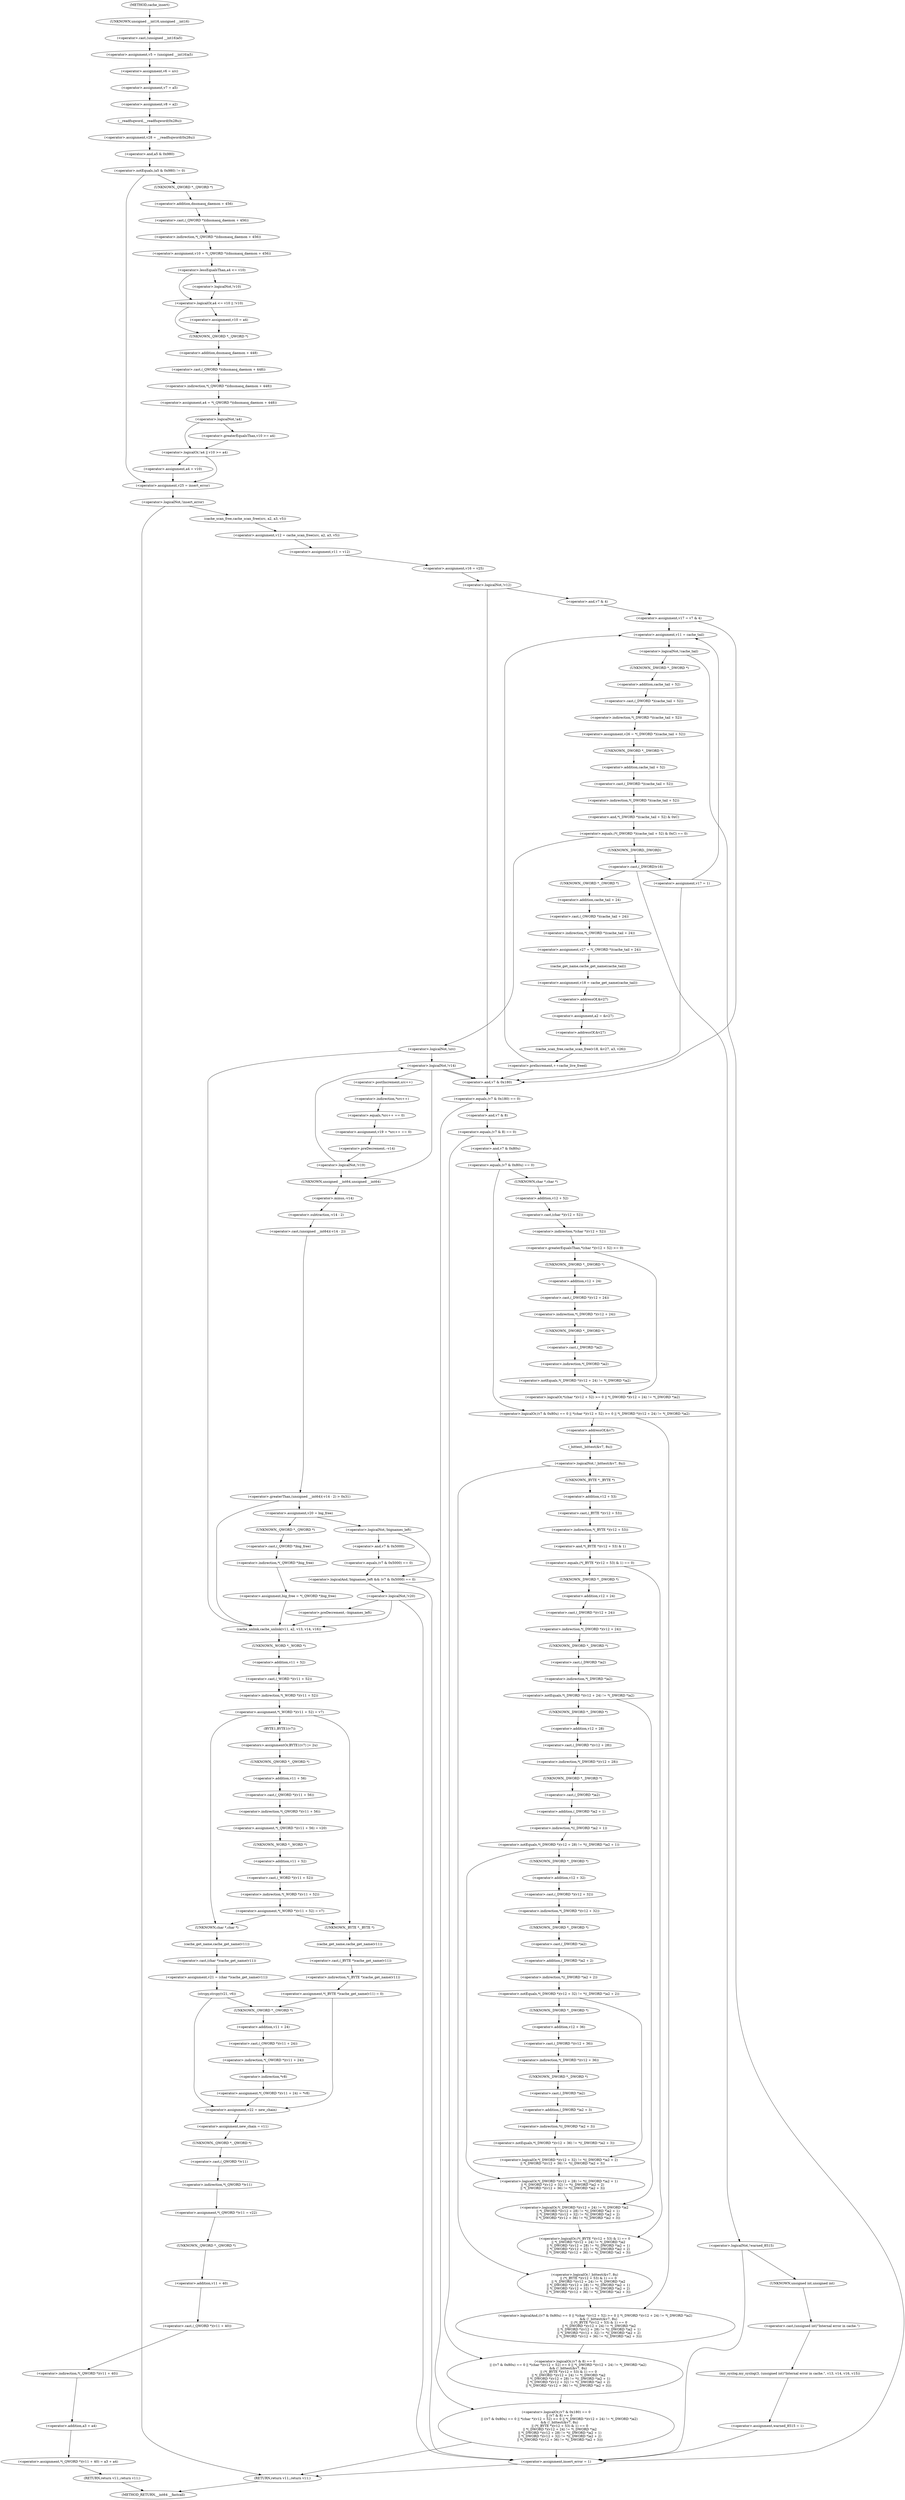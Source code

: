 digraph cache_insert {  
"1000150" [label = "(<operator>.assignment,v5 = (unsigned __int16)a5)" ]
"1000152" [label = "(<operator>.cast,(unsigned __int16)a5)" ]
"1000153" [label = "(UNKNOWN,unsigned __int16,unsigned __int16)" ]
"1000155" [label = "(<operator>.assignment,v6 = src)" ]
"1000158" [label = "(<operator>.assignment,v7 = a5)" ]
"1000161" [label = "(<operator>.assignment,v8 = a2)" ]
"1000164" [label = "(<operator>.assignment,v28 = __readfsqword(0x28u))" ]
"1000166" [label = "(__readfsqword,__readfsqword(0x28u))" ]
"1000169" [label = "(<operator>.notEquals,(a5 & 0x980) != 0)" ]
"1000170" [label = "(<operator>.and,a5 & 0x980)" ]
"1000175" [label = "(<operator>.assignment,v10 = *(_QWORD *)(dnsmasq_daemon + 456))" ]
"1000177" [label = "(<operator>.indirection,*(_QWORD *)(dnsmasq_daemon + 456))" ]
"1000178" [label = "(<operator>.cast,(_QWORD *)(dnsmasq_daemon + 456))" ]
"1000179" [label = "(UNKNOWN,_QWORD *,_QWORD *)" ]
"1000180" [label = "(<operator>.addition,dnsmasq_daemon + 456)" ]
"1000184" [label = "(<operator>.logicalOr,a4 <= v10 || !v10)" ]
"1000185" [label = "(<operator>.lessEqualsThan,a4 <= v10)" ]
"1000188" [label = "(<operator>.logicalNot,!v10)" ]
"1000190" [label = "(<operator>.assignment,v10 = a4)" ]
"1000193" [label = "(<operator>.assignment,a4 = *(_QWORD *)(dnsmasq_daemon + 448))" ]
"1000195" [label = "(<operator>.indirection,*(_QWORD *)(dnsmasq_daemon + 448))" ]
"1000196" [label = "(<operator>.cast,(_QWORD *)(dnsmasq_daemon + 448))" ]
"1000197" [label = "(UNKNOWN,_QWORD *,_QWORD *)" ]
"1000198" [label = "(<operator>.addition,dnsmasq_daemon + 448)" ]
"1000202" [label = "(<operator>.logicalOr,!a4 || v10 >= a4)" ]
"1000203" [label = "(<operator>.logicalNot,!a4)" ]
"1000205" [label = "(<operator>.greaterEqualsThan,v10 >= a4)" ]
"1000208" [label = "(<operator>.assignment,a4 = v10)" ]
"1000212" [label = "(<operator>.assignment,v25 = insert_error)" ]
"1000216" [label = "(<operator>.logicalNot,!insert_error)" ]
"1000219" [label = "(<operator>.assignment,v12 = cache_scan_free(src, a2, a3, v5))" ]
"1000221" [label = "(cache_scan_free,cache_scan_free(src, a2, a3, v5))" ]
"1000226" [label = "(<operator>.assignment,v11 = v12)" ]
"1000229" [label = "(<operator>.assignment,v16 = v25)" ]
"1000233" [label = "(<operator>.logicalNot,!v12)" ]
"1000236" [label = "(<operator>.assignment,v17 = v7 & 4)" ]
"1000238" [label = "(<operator>.and,v7 & 4)" ]
"1000244" [label = "(<operator>.assignment,v11 = cache_tail)" ]
"1000248" [label = "(<operator>.logicalNot,!cache_tail)" ]
"1000251" [label = "(<operator>.assignment,v26 = *(_DWORD *)(cache_tail + 52))" ]
"1000253" [label = "(<operator>.indirection,*(_DWORD *)(cache_tail + 52))" ]
"1000254" [label = "(<operator>.cast,(_DWORD *)(cache_tail + 52))" ]
"1000255" [label = "(UNKNOWN,_DWORD *,_DWORD *)" ]
"1000256" [label = "(<operator>.addition,cache_tail + 52)" ]
"1000260" [label = "(<operator>.equals,(*(_DWORD *)(cache_tail + 52) & 0xC) == 0)" ]
"1000261" [label = "(<operator>.and,*(_DWORD *)(cache_tail + 52) & 0xC)" ]
"1000262" [label = "(<operator>.indirection,*(_DWORD *)(cache_tail + 52))" ]
"1000263" [label = "(<operator>.cast,(_DWORD *)(cache_tail + 52))" ]
"1000264" [label = "(UNKNOWN,_DWORD *,_DWORD *)" ]
"1000265" [label = "(<operator>.addition,cache_tail + 52)" ]
"1000272" [label = "(<operator>.logicalNot,!src)" ]
"1000279" [label = "(<operator>.logicalNot,!v14)" ]
"1000282" [label = "(<operator>.assignment,v19 = *src++ == 0)" ]
"1000284" [label = "(<operator>.equals,*src++ == 0)" ]
"1000285" [label = "(<operator>.indirection,*src++)" ]
"1000286" [label = "(<operator>.postIncrement,src++)" ]
"1000289" [label = "(<operator>.preDecrement,--v14)" ]
"1000291" [label = "(<operator>.logicalNot,!v19)" ]
"1000294" [label = "(<operator>.greaterThan,(unsigned __int64)(-v14 - 2) > 0x31)" ]
"1000295" [label = "(<operator>.cast,(unsigned __int64)(-v14 - 2))" ]
"1000296" [label = "(UNKNOWN,unsigned __int64,unsigned __int64)" ]
"1000297" [label = "(<operator>.subtraction,-v14 - 2)" ]
"1000298" [label = "(<operator>.minus,-v14)" ]
"1000303" [label = "(<operator>.assignment,v20 = big_free)" ]
"1000309" [label = "(<operator>.assignment,big_free = *(_QWORD *)big_free)" ]
"1000311" [label = "(<operator>.indirection,*(_QWORD *)big_free)" ]
"1000312" [label = "(<operator>.cast,(_QWORD *)big_free)" ]
"1000313" [label = "(UNKNOWN,_QWORD *,_QWORD *)" ]
"1000318" [label = "(<operator>.logicalAnd,!bignames_left && (v7 & 0x5000) == 0)" ]
"1000319" [label = "(<operator>.logicalNot,!bignames_left)" ]
"1000321" [label = "(<operator>.equals,(v7 & 0x5000) == 0)" ]
"1000322" [label = "(<operator>.and,v7 & 0x5000)" ]
"1000328" [label = "(<operator>.logicalNot,!v20)" ]
"1000333" [label = "(<operator>.preDecrement,--bignames_left)" ]
"1000339" [label = "(cache_unlink,cache_unlink(v11, a2, v13, v14, v16))" ]
"1000345" [label = "(<operator>.assignment,*(_WORD *)(v11 + 52) = v7)" ]
"1000346" [label = "(<operator>.indirection,*(_WORD *)(v11 + 52))" ]
"1000347" [label = "(<operator>.cast,(_WORD *)(v11 + 52))" ]
"1000348" [label = "(UNKNOWN,_WORD *,_WORD *)" ]
"1000349" [label = "(<operator>.addition,v11 + 52)" ]
"1000356" [label = "(<operators>.assignmentOr,BYTE1(v7) |= 2u)" ]
"1000357" [label = "(BYTE1,BYTE1(v7))" ]
"1000360" [label = "(<operator>.assignment,*(_QWORD *)(v11 + 56) = v20)" ]
"1000361" [label = "(<operator>.indirection,*(_QWORD *)(v11 + 56))" ]
"1000362" [label = "(<operator>.cast,(_QWORD *)(v11 + 56))" ]
"1000363" [label = "(UNKNOWN,_QWORD *,_QWORD *)" ]
"1000364" [label = "(<operator>.addition,v11 + 56)" ]
"1000368" [label = "(<operator>.assignment,*(_WORD *)(v11 + 52) = v7)" ]
"1000369" [label = "(<operator>.indirection,*(_WORD *)(v11 + 52))" ]
"1000370" [label = "(<operator>.cast,(_WORD *)(v11 + 52))" ]
"1000371" [label = "(UNKNOWN,_WORD *,_WORD *)" ]
"1000372" [label = "(<operator>.addition,v11 + 52)" ]
"1000379" [label = "(<operator>.assignment,v21 = (char *)cache_get_name(v11))" ]
"1000381" [label = "(<operator>.cast,(char *)cache_get_name(v11))" ]
"1000382" [label = "(UNKNOWN,char *,char *)" ]
"1000383" [label = "(cache_get_name,cache_get_name(v11))" ]
"1000385" [label = "(strcpy,strcpy(v21, v6))" ]
"1000390" [label = "(<operator>.assignment,*(_BYTE *)cache_get_name(v11) = 0)" ]
"1000391" [label = "(<operator>.indirection,*(_BYTE *)cache_get_name(v11))" ]
"1000392" [label = "(<operator>.cast,(_BYTE *)cache_get_name(v11))" ]
"1000393" [label = "(UNKNOWN,_BYTE *,_BYTE *)" ]
"1000394" [label = "(cache_get_name,cache_get_name(v11))" ]
"1000399" [label = "(<operator>.assignment,*(_OWORD *)(v11 + 24) = *v8)" ]
"1000400" [label = "(<operator>.indirection,*(_OWORD *)(v11 + 24))" ]
"1000401" [label = "(<operator>.cast,(_OWORD *)(v11 + 24))" ]
"1000402" [label = "(UNKNOWN,_OWORD *,_OWORD *)" ]
"1000403" [label = "(<operator>.addition,v11 + 24)" ]
"1000406" [label = "(<operator>.indirection,*v8)" ]
"1000408" [label = "(<operator>.assignment,v22 = new_chain)" ]
"1000411" [label = "(<operator>.assignment,new_chain = v11)" ]
"1000414" [label = "(<operator>.assignment,*(_QWORD *)v11 = v22)" ]
"1000415" [label = "(<operator>.indirection,*(_QWORD *)v11)" ]
"1000416" [label = "(<operator>.cast,(_QWORD *)v11)" ]
"1000417" [label = "(UNKNOWN,_QWORD *,_QWORD *)" ]
"1000420" [label = "(<operator>.assignment,*(_QWORD *)(v11 + 40) = a3 + a4)" ]
"1000421" [label = "(<operator>.indirection,*(_QWORD *)(v11 + 40))" ]
"1000422" [label = "(<operator>.cast,(_QWORD *)(v11 + 40))" ]
"1000423" [label = "(UNKNOWN,_QWORD *,_QWORD *)" ]
"1000424" [label = "(<operator>.addition,v11 + 40)" ]
"1000427" [label = "(<operator>.addition,a3 + a4)" ]
"1000430" [label = "(RETURN,return v11;,return v11;)" ]
"1000433" [label = "(<operator>.cast,(_DWORD)v16)" ]
"1000434" [label = "(UNKNOWN,_DWORD,_DWORD)" ]
"1000438" [label = "(<operator>.logicalNot,!warned_8515)" ]
"1000441" [label = "(my_syslog,my_syslog(3, (unsigned int)\"Internal error in cache.\", v13, v14, v16, v15))" ]
"1000443" [label = "(<operator>.cast,(unsigned int)\"Internal error in cache.\")" ]
"1000444" [label = "(UNKNOWN,unsigned int,unsigned int)" ]
"1000450" [label = "(<operator>.assignment,warned_8515 = 1)" ]
"1000457" [label = "(<operator>.assignment,v27 = *(_OWORD *)(cache_tail + 24))" ]
"1000459" [label = "(<operator>.indirection,*(_OWORD *)(cache_tail + 24))" ]
"1000460" [label = "(<operator>.cast,(_OWORD *)(cache_tail + 24))" ]
"1000461" [label = "(UNKNOWN,_OWORD *,_OWORD *)" ]
"1000462" [label = "(<operator>.addition,cache_tail + 24)" ]
"1000465" [label = "(<operator>.assignment,v18 = cache_get_name(cache_tail))" ]
"1000467" [label = "(cache_get_name,cache_get_name(cache_tail))" ]
"1000469" [label = "(<operator>.assignment,a2 = &v27)" ]
"1000471" [label = "(<operator>.addressOf,&v27)" ]
"1000473" [label = "(cache_scan_free,cache_scan_free(v18, &v27, a3, v26))" ]
"1000475" [label = "(<operator>.addressOf,&v27)" ]
"1000479" [label = "(<operator>.preIncrement,++cache_live_freed)" ]
"1000486" [label = "(<operator>.assignment,v17 = 1)" ]
"1000490" [label = "(<operator>.logicalOr,(v7 & 0x180) == 0\n      || (v7 & 8) == 0\n      || ((v7 & 0x80u) == 0 || *(char *)(v12 + 52) >= 0 || *(_DWORD *)(v12 + 24) != *(_DWORD *)a2)\n      && (!_bittest(&v7, 8u)\n       || (*(_BYTE *)(v12 + 53) & 1) == 0\n       || *(_DWORD *)(v12 + 24) != *(_DWORD *)a2\n       || *(_DWORD *)(v12 + 28) != *((_DWORD *)a2 + 1)\n       || *(_DWORD *)(v12 + 32) != *((_DWORD *)a2 + 2)\n       || *(_DWORD *)(v12 + 36) != *((_DWORD *)a2 + 3)))" ]
"1000491" [label = "(<operator>.equals,(v7 & 0x180) == 0)" ]
"1000492" [label = "(<operator>.and,v7 & 0x180)" ]
"1000496" [label = "(<operator>.logicalOr,(v7 & 8) == 0\n      || ((v7 & 0x80u) == 0 || *(char *)(v12 + 52) >= 0 || *(_DWORD *)(v12 + 24) != *(_DWORD *)a2)\n      && (!_bittest(&v7, 8u)\n       || (*(_BYTE *)(v12 + 53) & 1) == 0\n       || *(_DWORD *)(v12 + 24) != *(_DWORD *)a2\n       || *(_DWORD *)(v12 + 28) != *((_DWORD *)a2 + 1)\n       || *(_DWORD *)(v12 + 32) != *((_DWORD *)a2 + 2)\n       || *(_DWORD *)(v12 + 36) != *((_DWORD *)a2 + 3)))" ]
"1000497" [label = "(<operator>.equals,(v7 & 8) == 0)" ]
"1000498" [label = "(<operator>.and,v7 & 8)" ]
"1000502" [label = "(<operator>.logicalAnd,((v7 & 0x80u) == 0 || *(char *)(v12 + 52) >= 0 || *(_DWORD *)(v12 + 24) != *(_DWORD *)a2)\n      && (!_bittest(&v7, 8u)\n       || (*(_BYTE *)(v12 + 53) & 1) == 0\n       || *(_DWORD *)(v12 + 24) != *(_DWORD *)a2\n       || *(_DWORD *)(v12 + 28) != *((_DWORD *)a2 + 1)\n       || *(_DWORD *)(v12 + 32) != *((_DWORD *)a2 + 2)\n       || *(_DWORD *)(v12 + 36) != *((_DWORD *)a2 + 3)))" ]
"1000503" [label = "(<operator>.logicalOr,(v7 & 0x80u) == 0 || *(char *)(v12 + 52) >= 0 || *(_DWORD *)(v12 + 24) != *(_DWORD *)a2)" ]
"1000504" [label = "(<operator>.equals,(v7 & 0x80u) == 0)" ]
"1000505" [label = "(<operator>.and,v7 & 0x80u)" ]
"1000509" [label = "(<operator>.logicalOr,*(char *)(v12 + 52) >= 0 || *(_DWORD *)(v12 + 24) != *(_DWORD *)a2)" ]
"1000510" [label = "(<operator>.greaterEqualsThan,*(char *)(v12 + 52) >= 0)" ]
"1000511" [label = "(<operator>.indirection,*(char *)(v12 + 52))" ]
"1000512" [label = "(<operator>.cast,(char *)(v12 + 52))" ]
"1000513" [label = "(UNKNOWN,char *,char *)" ]
"1000514" [label = "(<operator>.addition,v12 + 52)" ]
"1000518" [label = "(<operator>.notEquals,*(_DWORD *)(v12 + 24) != *(_DWORD *)a2)" ]
"1000519" [label = "(<operator>.indirection,*(_DWORD *)(v12 + 24))" ]
"1000520" [label = "(<operator>.cast,(_DWORD *)(v12 + 24))" ]
"1000521" [label = "(UNKNOWN,_DWORD *,_DWORD *)" ]
"1000522" [label = "(<operator>.addition,v12 + 24)" ]
"1000525" [label = "(<operator>.indirection,*(_DWORD *)a2)" ]
"1000526" [label = "(<operator>.cast,(_DWORD *)a2)" ]
"1000527" [label = "(UNKNOWN,_DWORD *,_DWORD *)" ]
"1000529" [label = "(<operator>.logicalOr,!_bittest(&v7, 8u)\n       || (*(_BYTE *)(v12 + 53) & 1) == 0\n       || *(_DWORD *)(v12 + 24) != *(_DWORD *)a2\n       || *(_DWORD *)(v12 + 28) != *((_DWORD *)a2 + 1)\n       || *(_DWORD *)(v12 + 32) != *((_DWORD *)a2 + 2)\n       || *(_DWORD *)(v12 + 36) != *((_DWORD *)a2 + 3))" ]
"1000530" [label = "(<operator>.logicalNot,!_bittest(&v7, 8u))" ]
"1000531" [label = "(_bittest,_bittest(&v7, 8u))" ]
"1000532" [label = "(<operator>.addressOf,&v7)" ]
"1000535" [label = "(<operator>.logicalOr,(*(_BYTE *)(v12 + 53) & 1) == 0\n       || *(_DWORD *)(v12 + 24) != *(_DWORD *)a2\n       || *(_DWORD *)(v12 + 28) != *((_DWORD *)a2 + 1)\n       || *(_DWORD *)(v12 + 32) != *((_DWORD *)a2 + 2)\n       || *(_DWORD *)(v12 + 36) != *((_DWORD *)a2 + 3))" ]
"1000536" [label = "(<operator>.equals,(*(_BYTE *)(v12 + 53) & 1) == 0)" ]
"1000537" [label = "(<operator>.and,*(_BYTE *)(v12 + 53) & 1)" ]
"1000538" [label = "(<operator>.indirection,*(_BYTE *)(v12 + 53))" ]
"1000539" [label = "(<operator>.cast,(_BYTE *)(v12 + 53))" ]
"1000540" [label = "(UNKNOWN,_BYTE *,_BYTE *)" ]
"1000541" [label = "(<operator>.addition,v12 + 53)" ]
"1000546" [label = "(<operator>.logicalOr,*(_DWORD *)(v12 + 24) != *(_DWORD *)a2\n       || *(_DWORD *)(v12 + 28) != *((_DWORD *)a2 + 1)\n       || *(_DWORD *)(v12 + 32) != *((_DWORD *)a2 + 2)\n       || *(_DWORD *)(v12 + 36) != *((_DWORD *)a2 + 3))" ]
"1000547" [label = "(<operator>.notEquals,*(_DWORD *)(v12 + 24) != *(_DWORD *)a2)" ]
"1000548" [label = "(<operator>.indirection,*(_DWORD *)(v12 + 24))" ]
"1000549" [label = "(<operator>.cast,(_DWORD *)(v12 + 24))" ]
"1000550" [label = "(UNKNOWN,_DWORD *,_DWORD *)" ]
"1000551" [label = "(<operator>.addition,v12 + 24)" ]
"1000554" [label = "(<operator>.indirection,*(_DWORD *)a2)" ]
"1000555" [label = "(<operator>.cast,(_DWORD *)a2)" ]
"1000556" [label = "(UNKNOWN,_DWORD *,_DWORD *)" ]
"1000558" [label = "(<operator>.logicalOr,*(_DWORD *)(v12 + 28) != *((_DWORD *)a2 + 1)\n       || *(_DWORD *)(v12 + 32) != *((_DWORD *)a2 + 2)\n       || *(_DWORD *)(v12 + 36) != *((_DWORD *)a2 + 3))" ]
"1000559" [label = "(<operator>.notEquals,*(_DWORD *)(v12 + 28) != *((_DWORD *)a2 + 1))" ]
"1000560" [label = "(<operator>.indirection,*(_DWORD *)(v12 + 28))" ]
"1000561" [label = "(<operator>.cast,(_DWORD *)(v12 + 28))" ]
"1000562" [label = "(UNKNOWN,_DWORD *,_DWORD *)" ]
"1000563" [label = "(<operator>.addition,v12 + 28)" ]
"1000566" [label = "(<operator>.indirection,*((_DWORD *)a2 + 1))" ]
"1000567" [label = "(<operator>.addition,(_DWORD *)a2 + 1)" ]
"1000568" [label = "(<operator>.cast,(_DWORD *)a2)" ]
"1000569" [label = "(UNKNOWN,_DWORD *,_DWORD *)" ]
"1000572" [label = "(<operator>.logicalOr,*(_DWORD *)(v12 + 32) != *((_DWORD *)a2 + 2)\n       || *(_DWORD *)(v12 + 36) != *((_DWORD *)a2 + 3))" ]
"1000573" [label = "(<operator>.notEquals,*(_DWORD *)(v12 + 32) != *((_DWORD *)a2 + 2))" ]
"1000574" [label = "(<operator>.indirection,*(_DWORD *)(v12 + 32))" ]
"1000575" [label = "(<operator>.cast,(_DWORD *)(v12 + 32))" ]
"1000576" [label = "(UNKNOWN,_DWORD *,_DWORD *)" ]
"1000577" [label = "(<operator>.addition,v12 + 32)" ]
"1000580" [label = "(<operator>.indirection,*((_DWORD *)a2 + 2))" ]
"1000581" [label = "(<operator>.addition,(_DWORD *)a2 + 2)" ]
"1000582" [label = "(<operator>.cast,(_DWORD *)a2)" ]
"1000583" [label = "(UNKNOWN,_DWORD *,_DWORD *)" ]
"1000586" [label = "(<operator>.notEquals,*(_DWORD *)(v12 + 36) != *((_DWORD *)a2 + 3))" ]
"1000587" [label = "(<operator>.indirection,*(_DWORD *)(v12 + 36))" ]
"1000588" [label = "(<operator>.cast,(_DWORD *)(v12 + 36))" ]
"1000589" [label = "(UNKNOWN,_DWORD *,_DWORD *)" ]
"1000590" [label = "(<operator>.addition,v12 + 36)" ]
"1000593" [label = "(<operator>.indirection,*((_DWORD *)a2 + 3))" ]
"1000594" [label = "(<operator>.addition,(_DWORD *)a2 + 3)" ]
"1000595" [label = "(<operator>.cast,(_DWORD *)a2)" ]
"1000596" [label = "(UNKNOWN,_DWORD *,_DWORD *)" ]
"1000601" [label = "(<operator>.assignment,insert_error = 1)" ]
"1000605" [label = "(RETURN,return v11;,return v11;)" ]
"1000122" [label = "(METHOD,cache_insert)" ]
"1000607" [label = "(METHOD_RETURN,__int64 __fastcall)" ]
  "1000150" -> "1000155" 
  "1000152" -> "1000150" 
  "1000153" -> "1000152" 
  "1000155" -> "1000158" 
  "1000158" -> "1000161" 
  "1000161" -> "1000166" 
  "1000164" -> "1000170" 
  "1000166" -> "1000164" 
  "1000169" -> "1000179" 
  "1000169" -> "1000212" 
  "1000170" -> "1000169" 
  "1000175" -> "1000185" 
  "1000177" -> "1000175" 
  "1000178" -> "1000177" 
  "1000179" -> "1000180" 
  "1000180" -> "1000178" 
  "1000184" -> "1000190" 
  "1000184" -> "1000197" 
  "1000185" -> "1000184" 
  "1000185" -> "1000188" 
  "1000188" -> "1000184" 
  "1000190" -> "1000197" 
  "1000193" -> "1000203" 
  "1000195" -> "1000193" 
  "1000196" -> "1000195" 
  "1000197" -> "1000198" 
  "1000198" -> "1000196" 
  "1000202" -> "1000208" 
  "1000202" -> "1000212" 
  "1000203" -> "1000202" 
  "1000203" -> "1000205" 
  "1000205" -> "1000202" 
  "1000208" -> "1000212" 
  "1000212" -> "1000216" 
  "1000216" -> "1000221" 
  "1000216" -> "1000605" 
  "1000219" -> "1000226" 
  "1000221" -> "1000219" 
  "1000226" -> "1000229" 
  "1000229" -> "1000233" 
  "1000233" -> "1000238" 
  "1000233" -> "1000492" 
  "1000236" -> "1000244" 
  "1000236" -> "1000492" 
  "1000238" -> "1000236" 
  "1000244" -> "1000248" 
  "1000248" -> "1000601" 
  "1000248" -> "1000255" 
  "1000251" -> "1000264" 
  "1000253" -> "1000251" 
  "1000254" -> "1000253" 
  "1000255" -> "1000256" 
  "1000256" -> "1000254" 
  "1000260" -> "1000434" 
  "1000260" -> "1000272" 
  "1000261" -> "1000260" 
  "1000262" -> "1000261" 
  "1000263" -> "1000262" 
  "1000264" -> "1000265" 
  "1000265" -> "1000263" 
  "1000272" -> "1000339" 
  "1000272" -> "1000279" 
  "1000279" -> "1000296" 
  "1000279" -> "1000492" 
  "1000279" -> "1000492" 
  "1000279" -> "1000286" 
  "1000282" -> "1000289" 
  "1000284" -> "1000282" 
  "1000285" -> "1000284" 
  "1000286" -> "1000285" 
  "1000289" -> "1000291" 
  "1000291" -> "1000296" 
  "1000291" -> "1000279" 
  "1000294" -> "1000303" 
  "1000294" -> "1000339" 
  "1000295" -> "1000294" 
  "1000296" -> "1000298" 
  "1000297" -> "1000295" 
  "1000298" -> "1000297" 
  "1000303" -> "1000313" 
  "1000303" -> "1000319" 
  "1000309" -> "1000339" 
  "1000311" -> "1000309" 
  "1000312" -> "1000311" 
  "1000313" -> "1000312" 
  "1000318" -> "1000601" 
  "1000318" -> "1000328" 
  "1000319" -> "1000318" 
  "1000319" -> "1000322" 
  "1000321" -> "1000318" 
  "1000322" -> "1000321" 
  "1000328" -> "1000601" 
  "1000328" -> "1000333" 
  "1000328" -> "1000339" 
  "1000333" -> "1000339" 
  "1000339" -> "1000348" 
  "1000345" -> "1000357" 
  "1000345" -> "1000393" 
  "1000345" -> "1000382" 
  "1000346" -> "1000345" 
  "1000347" -> "1000346" 
  "1000348" -> "1000349" 
  "1000349" -> "1000347" 
  "1000356" -> "1000363" 
  "1000357" -> "1000356" 
  "1000360" -> "1000371" 
  "1000361" -> "1000360" 
  "1000362" -> "1000361" 
  "1000363" -> "1000364" 
  "1000364" -> "1000362" 
  "1000368" -> "1000393" 
  "1000368" -> "1000382" 
  "1000369" -> "1000368" 
  "1000370" -> "1000369" 
  "1000371" -> "1000372" 
  "1000372" -> "1000370" 
  "1000379" -> "1000385" 
  "1000381" -> "1000379" 
  "1000382" -> "1000383" 
  "1000383" -> "1000381" 
  "1000385" -> "1000402" 
  "1000385" -> "1000408" 
  "1000390" -> "1000402" 
  "1000390" -> "1000408" 
  "1000391" -> "1000390" 
  "1000392" -> "1000391" 
  "1000393" -> "1000394" 
  "1000394" -> "1000392" 
  "1000399" -> "1000408" 
  "1000400" -> "1000406" 
  "1000401" -> "1000400" 
  "1000402" -> "1000403" 
  "1000403" -> "1000401" 
  "1000406" -> "1000399" 
  "1000408" -> "1000411" 
  "1000411" -> "1000417" 
  "1000414" -> "1000423" 
  "1000415" -> "1000414" 
  "1000416" -> "1000415" 
  "1000417" -> "1000416" 
  "1000420" -> "1000430" 
  "1000421" -> "1000427" 
  "1000422" -> "1000421" 
  "1000423" -> "1000424" 
  "1000424" -> "1000422" 
  "1000427" -> "1000420" 
  "1000430" -> "1000607" 
  "1000433" -> "1000438" 
  "1000433" -> "1000461" 
  "1000433" -> "1000486" 
  "1000434" -> "1000433" 
  "1000438" -> "1000444" 
  "1000438" -> "1000601" 
  "1000441" -> "1000450" 
  "1000443" -> "1000441" 
  "1000444" -> "1000443" 
  "1000450" -> "1000601" 
  "1000457" -> "1000467" 
  "1000459" -> "1000457" 
  "1000460" -> "1000459" 
  "1000461" -> "1000462" 
  "1000462" -> "1000460" 
  "1000465" -> "1000471" 
  "1000467" -> "1000465" 
  "1000469" -> "1000475" 
  "1000471" -> "1000469" 
  "1000473" -> "1000479" 
  "1000475" -> "1000473" 
  "1000479" -> "1000244" 
  "1000479" -> "1000492" 
  "1000486" -> "1000244" 
  "1000486" -> "1000492" 
  "1000490" -> "1000601" 
  "1000490" -> "1000605" 
  "1000491" -> "1000490" 
  "1000491" -> "1000498" 
  "1000492" -> "1000491" 
  "1000496" -> "1000490" 
  "1000497" -> "1000496" 
  "1000497" -> "1000505" 
  "1000498" -> "1000497" 
  "1000502" -> "1000496" 
  "1000503" -> "1000502" 
  "1000503" -> "1000532" 
  "1000504" -> "1000513" 
  "1000504" -> "1000503" 
  "1000505" -> "1000504" 
  "1000509" -> "1000503" 
  "1000510" -> "1000521" 
  "1000510" -> "1000509" 
  "1000511" -> "1000510" 
  "1000512" -> "1000511" 
  "1000513" -> "1000514" 
  "1000514" -> "1000512" 
  "1000518" -> "1000509" 
  "1000519" -> "1000527" 
  "1000520" -> "1000519" 
  "1000521" -> "1000522" 
  "1000522" -> "1000520" 
  "1000525" -> "1000518" 
  "1000526" -> "1000525" 
  "1000527" -> "1000526" 
  "1000529" -> "1000502" 
  "1000530" -> "1000540" 
  "1000530" -> "1000529" 
  "1000531" -> "1000530" 
  "1000532" -> "1000531" 
  "1000535" -> "1000529" 
  "1000536" -> "1000550" 
  "1000536" -> "1000535" 
  "1000537" -> "1000536" 
  "1000538" -> "1000537" 
  "1000539" -> "1000538" 
  "1000540" -> "1000541" 
  "1000541" -> "1000539" 
  "1000546" -> "1000535" 
  "1000547" -> "1000562" 
  "1000547" -> "1000546" 
  "1000548" -> "1000556" 
  "1000549" -> "1000548" 
  "1000550" -> "1000551" 
  "1000551" -> "1000549" 
  "1000554" -> "1000547" 
  "1000555" -> "1000554" 
  "1000556" -> "1000555" 
  "1000558" -> "1000546" 
  "1000559" -> "1000576" 
  "1000559" -> "1000558" 
  "1000560" -> "1000569" 
  "1000561" -> "1000560" 
  "1000562" -> "1000563" 
  "1000563" -> "1000561" 
  "1000566" -> "1000559" 
  "1000567" -> "1000566" 
  "1000568" -> "1000567" 
  "1000569" -> "1000568" 
  "1000572" -> "1000558" 
  "1000573" -> "1000589" 
  "1000573" -> "1000572" 
  "1000574" -> "1000583" 
  "1000575" -> "1000574" 
  "1000576" -> "1000577" 
  "1000577" -> "1000575" 
  "1000580" -> "1000573" 
  "1000581" -> "1000580" 
  "1000582" -> "1000581" 
  "1000583" -> "1000582" 
  "1000586" -> "1000572" 
  "1000587" -> "1000596" 
  "1000588" -> "1000587" 
  "1000589" -> "1000590" 
  "1000590" -> "1000588" 
  "1000593" -> "1000586" 
  "1000594" -> "1000593" 
  "1000595" -> "1000594" 
  "1000596" -> "1000595" 
  "1000601" -> "1000605" 
  "1000605" -> "1000607" 
  "1000122" -> "1000153" 
}
